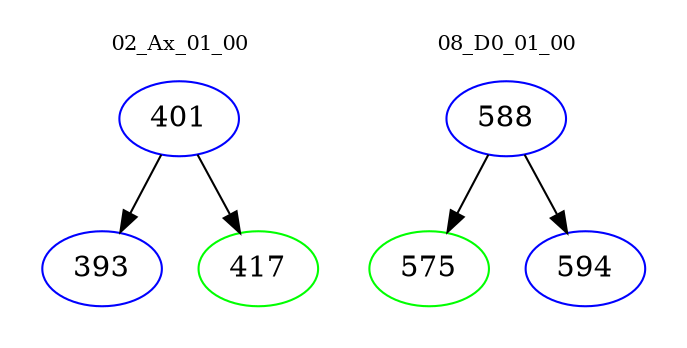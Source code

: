 digraph{
subgraph cluster_0 {
color = white
label = "02_Ax_01_00";
fontsize=10;
T0_401 [label="401", color="blue"]
T0_401 -> T0_393 [color="black"]
T0_393 [label="393", color="blue"]
T0_401 -> T0_417 [color="black"]
T0_417 [label="417", color="green"]
}
subgraph cluster_1 {
color = white
label = "08_D0_01_00";
fontsize=10;
T1_588 [label="588", color="blue"]
T1_588 -> T1_575 [color="black"]
T1_575 [label="575", color="green"]
T1_588 -> T1_594 [color="black"]
T1_594 [label="594", color="blue"]
}
}
